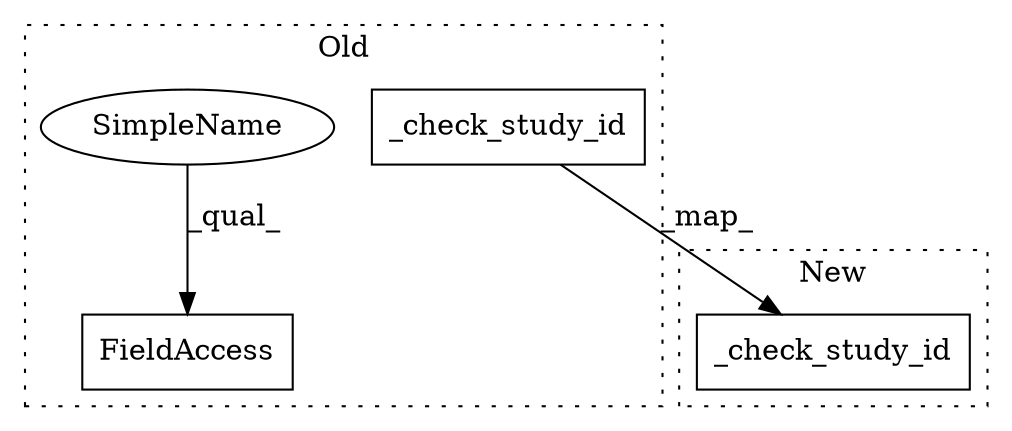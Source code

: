 digraph G {
subgraph cluster0 {
1 [label="_check_study_id" a="32" s="2050,2074" l="16,1" shape="box"];
3 [label="FieldAccess" a="22" s="2093" l="10" shape="box"];
4 [label="SimpleName" a="42" s="2093" l="4" shape="ellipse"];
label = "Old";
style="dotted";
}
subgraph cluster1 {
2 [label="_check_study_id" a="32" s="2050,2074" l="16,1" shape="box"];
label = "New";
style="dotted";
}
1 -> 2 [label="_map_"];
4 -> 3 [label="_qual_"];
}